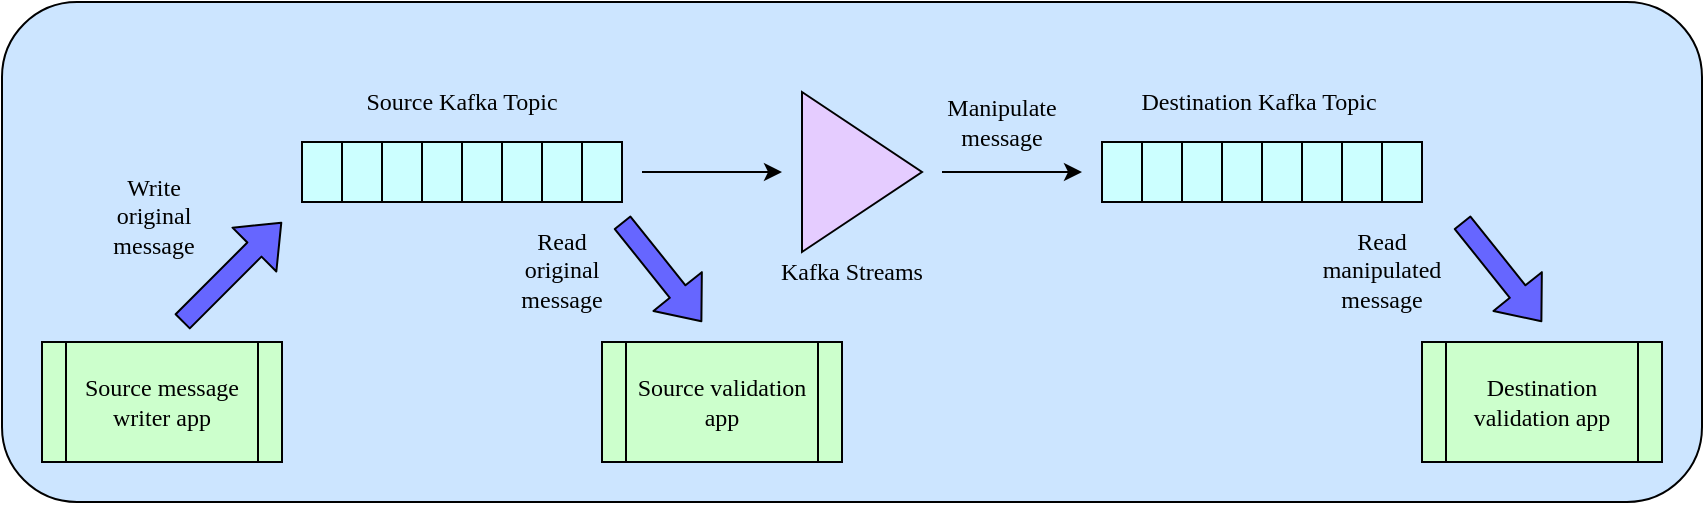<mxfile version="10.7.1" type="device"><diagram id="4BXVo10EXRnFs_WA-2NI" name="Page-1"><mxGraphModel dx="2221" dy="769" grid="1" gridSize="10" guides="1" tooltips="1" connect="1" arrows="1" fold="1" page="1" pageScale="1" pageWidth="827" pageHeight="1169" math="0" shadow="0"><root><mxCell id="0"/><mxCell id="1" parent="0"/><mxCell id="cEW1CAjXsnQKSolyd4Uq-43" value="" style="rounded=1;whiteSpace=wrap;html=1;fillColor=#CCE5FF;fontFamily=Lucida Console;" vertex="1" parent="1"><mxGeometry x="-20" width="850" height="250" as="geometry"/></mxCell><mxCell id="cEW1CAjXsnQKSolyd4Uq-20" value="Source message writer app" style="shape=process;whiteSpace=wrap;html=1;backgroundOutline=1;fontFamily=Lucida Console;fillColor=#CCFFCC;" vertex="1" parent="1"><mxGeometry y="170" width="120" height="60" as="geometry"/></mxCell><mxCell id="cEW1CAjXsnQKSolyd4Uq-21" value="Source Kafka Topic" style="text;html=1;strokeColor=none;fillColor=none;align=center;verticalAlign=middle;whiteSpace=wrap;rounded=0;fontFamily=Lucida Console;" vertex="1" parent="1"><mxGeometry x="145" y="40" width="130" height="20" as="geometry"/></mxCell><mxCell id="cEW1CAjXsnQKSolyd4Uq-22" value="Destination Kafka Topic" style="text;html=1;strokeColor=none;fillColor=none;align=center;verticalAlign=middle;whiteSpace=wrap;rounded=0;fontFamily=Lucida Console;" vertex="1" parent="1"><mxGeometry x="531" y="40" width="155" height="20" as="geometry"/></mxCell><mxCell id="cEW1CAjXsnQKSolyd4Uq-23" value="" style="shape=flexArrow;endArrow=classic;html=1;fontFamily=Lucida Console;fillColor=#6666FF;" edge="1" parent="1"><mxGeometry width="50" height="50" relative="1" as="geometry"><mxPoint x="70" y="160" as="sourcePoint"/><mxPoint x="120" y="110" as="targetPoint"/></mxGeometry></mxCell><mxCell id="cEW1CAjXsnQKSolyd4Uq-24" value="Write original message" style="text;html=1;strokeColor=none;fillColor=none;align=center;verticalAlign=middle;whiteSpace=wrap;rounded=0;fontFamily=Lucida Console;" vertex="1" parent="1"><mxGeometry x="36" y="97" width="40" height="20" as="geometry"/></mxCell><mxCell id="cEW1CAjXsnQKSolyd4Uq-27" value="Source validation app" style="shape=process;whiteSpace=wrap;html=1;backgroundOutline=1;fontFamily=Lucida Console;fillColor=#CCFFCC;" vertex="1" parent="1"><mxGeometry x="280" y="170" width="120" height="60" as="geometry"/></mxCell><mxCell id="cEW1CAjXsnQKSolyd4Uq-28" value="" style="triangle;whiteSpace=wrap;html=1;fontFamily=Lucida Console;fillColor=#E5CCFF;" vertex="1" parent="1"><mxGeometry x="380" y="45" width="60" height="80" as="geometry"/></mxCell><mxCell id="cEW1CAjXsnQKSolyd4Uq-29" value="" style="endArrow=classic;html=1;fontFamily=Lucida Console;" edge="1" parent="1"><mxGeometry width="50" height="50" relative="1" as="geometry"><mxPoint x="300" y="85" as="sourcePoint"/><mxPoint x="370" y="85" as="targetPoint"/></mxGeometry></mxCell><mxCell id="cEW1CAjXsnQKSolyd4Uq-30" value="" style="endArrow=classic;html=1;fontFamily=Lucida Console;" edge="1" parent="1"><mxGeometry x="-0.143" y="25" width="50" height="50" relative="1" as="geometry"><mxPoint x="450" y="85" as="sourcePoint"/><mxPoint x="520" y="85" as="targetPoint"/><mxPoint as="offset"/></mxGeometry></mxCell><mxCell id="cEW1CAjXsnQKSolyd4Uq-31" value="Kafka Streams" style="text;html=1;strokeColor=none;fillColor=none;align=center;verticalAlign=middle;whiteSpace=wrap;rounded=0;fontFamily=Lucida Console;" vertex="1" parent="1"><mxGeometry x="355" y="125" width="100" height="20" as="geometry"/></mxCell><mxCell id="cEW1CAjXsnQKSolyd4Uq-32" value="" style="shape=flexArrow;endArrow=classic;html=1;fontFamily=Lucida Console;fillColor=#6666FF;" edge="1" parent="1"><mxGeometry width="50" height="50" relative="1" as="geometry"><mxPoint x="290" y="110" as="sourcePoint"/><mxPoint x="330" y="160" as="targetPoint"/></mxGeometry></mxCell><mxCell id="cEW1CAjXsnQKSolyd4Uq-33" value="Read original message" style="text;html=1;strokeColor=none;fillColor=none;align=center;verticalAlign=middle;whiteSpace=wrap;rounded=0;fontFamily=Lucida Console;" vertex="1" parent="1"><mxGeometry x="240" y="124" width="40" height="20" as="geometry"/></mxCell><mxCell id="cEW1CAjXsnQKSolyd4Uq-35" value="Destination validation app" style="shape=process;whiteSpace=wrap;html=1;backgroundOutline=1;fontFamily=Lucida Console;fillColor=#CCFFCC;" vertex="1" parent="1"><mxGeometry x="690" y="170" width="120" height="60" as="geometry"/></mxCell><mxCell id="cEW1CAjXsnQKSolyd4Uq-36" value="" style="shape=flexArrow;endArrow=classic;html=1;fontFamily=Lucida Console;fillColor=#6666FF;" edge="1" parent="1"><mxGeometry width="50" height="50" relative="1" as="geometry"><mxPoint x="710" y="110" as="sourcePoint"/><mxPoint x="750" y="160" as="targetPoint"/></mxGeometry></mxCell><mxCell id="cEW1CAjXsnQKSolyd4Uq-37" value="Read manipulated message" style="text;html=1;strokeColor=none;fillColor=none;align=center;verticalAlign=middle;whiteSpace=wrap;rounded=0;fontFamily=Lucida Console;" vertex="1" parent="1"><mxGeometry x="650" y="124" width="40" height="20" as="geometry"/></mxCell><mxCell id="cEW1CAjXsnQKSolyd4Uq-44" value="&lt;div&gt;Manipulate&lt;/div&gt;&lt;div&gt;message&lt;br&gt;&lt;/div&gt;" style="text;html=1;strokeColor=none;fillColor=none;align=center;verticalAlign=middle;whiteSpace=wrap;rounded=0;fontFamily=Lucida Console;" vertex="1" parent="1"><mxGeometry x="460" y="50" width="40" height="20" as="geometry"/></mxCell><mxCell id="cEW1CAjXsnQKSolyd4Uq-9" value="" style="rounded=0;whiteSpace=wrap;html=1;fontFamily=Lucida Console;fillColor=#CCFFFF;" vertex="1" parent="1"><mxGeometry x="530" y="70" width="20" height="30" as="geometry"/></mxCell><mxCell id="cEW1CAjXsnQKSolyd4Uq-10" value="" style="rounded=0;whiteSpace=wrap;html=1;fontFamily=Lucida Console;fillColor=#CCFFFF;" vertex="1" parent="1"><mxGeometry x="550" y="70" width="20" height="30" as="geometry"/></mxCell><mxCell id="cEW1CAjXsnQKSolyd4Uq-11" value="" style="rounded=0;whiteSpace=wrap;html=1;fontFamily=Lucida Console;fillColor=#CCFFFF;" vertex="1" parent="1"><mxGeometry x="570" y="70" width="20" height="30" as="geometry"/></mxCell><mxCell id="cEW1CAjXsnQKSolyd4Uq-12" value="" style="rounded=0;whiteSpace=wrap;html=1;fontFamily=Lucida Console;fillColor=#CCFFFF;" vertex="1" parent="1"><mxGeometry x="590" y="70" width="20" height="30" as="geometry"/></mxCell><mxCell id="cEW1CAjXsnQKSolyd4Uq-13" value="" style="rounded=0;whiteSpace=wrap;html=1;fontFamily=Lucida Console;fillColor=#CCFFFF;" vertex="1" parent="1"><mxGeometry x="610" y="70" width="20" height="30" as="geometry"/></mxCell><mxCell id="cEW1CAjXsnQKSolyd4Uq-14" value="" style="rounded=0;whiteSpace=wrap;html=1;fontFamily=Lucida Console;fillColor=#CCFFFF;" vertex="1" parent="1"><mxGeometry x="630" y="70" width="20" height="30" as="geometry"/></mxCell><mxCell id="cEW1CAjXsnQKSolyd4Uq-15" value="" style="rounded=0;whiteSpace=wrap;html=1;fontFamily=Lucida Console;fillColor=#CCFFFF;" vertex="1" parent="1"><mxGeometry x="650" y="70" width="20" height="30" as="geometry"/></mxCell><mxCell id="cEW1CAjXsnQKSolyd4Uq-16" value="" style="rounded=0;whiteSpace=wrap;html=1;fontFamily=Lucida Console;fillColor=#CCFFFF;" vertex="1" parent="1"><mxGeometry x="670" y="70" width="20" height="30" as="geometry"/></mxCell><mxCell id="cEW1CAjXsnQKSolyd4Uq-1" value="" style="rounded=0;whiteSpace=wrap;html=1;fontFamily=Lucida Console;fillColor=#CCFFFF;" vertex="1" parent="1"><mxGeometry x="130" y="70" width="20" height="30" as="geometry"/></mxCell><mxCell id="cEW1CAjXsnQKSolyd4Uq-2" value="" style="rounded=0;whiteSpace=wrap;html=1;fontFamily=Lucida Console;fillColor=#CCFFFF;" vertex="1" parent="1"><mxGeometry x="150" y="70" width="20" height="30" as="geometry"/></mxCell><mxCell id="cEW1CAjXsnQKSolyd4Uq-3" value="" style="rounded=0;whiteSpace=wrap;html=1;fontFamily=Lucida Console;fillColor=#CCFFFF;" vertex="1" parent="1"><mxGeometry x="170" y="70" width="20" height="30" as="geometry"/></mxCell><mxCell id="cEW1CAjXsnQKSolyd4Uq-4" value="" style="rounded=0;whiteSpace=wrap;html=1;fontFamily=Lucida Console;fillColor=#CCFFFF;" vertex="1" parent="1"><mxGeometry x="190" y="70" width="20" height="30" as="geometry"/></mxCell><mxCell id="cEW1CAjXsnQKSolyd4Uq-5" value="" style="rounded=0;whiteSpace=wrap;html=1;fontFamily=Lucida Console;fillColor=#CCFFFF;" vertex="1" parent="1"><mxGeometry x="210" y="70" width="20" height="30" as="geometry"/></mxCell><mxCell id="cEW1CAjXsnQKSolyd4Uq-6" value="" style="rounded=0;whiteSpace=wrap;html=1;fontFamily=Lucida Console;fillColor=#CCFFFF;" vertex="1" parent="1"><mxGeometry x="230" y="70" width="20" height="30" as="geometry"/></mxCell><mxCell id="cEW1CAjXsnQKSolyd4Uq-7" value="" style="rounded=0;whiteSpace=wrap;html=1;fontFamily=Lucida Console;fillColor=#CCFFFF;" vertex="1" parent="1"><mxGeometry x="250" y="70" width="20" height="30" as="geometry"/></mxCell><mxCell id="cEW1CAjXsnQKSolyd4Uq-8" value="" style="rounded=0;whiteSpace=wrap;html=1;fontFamily=Lucida Console;fillColor=#CCFFFF;" vertex="1" parent="1"><mxGeometry x="270" y="70" width="20" height="30" as="geometry"/></mxCell></root></mxGraphModel></diagram></mxfile>